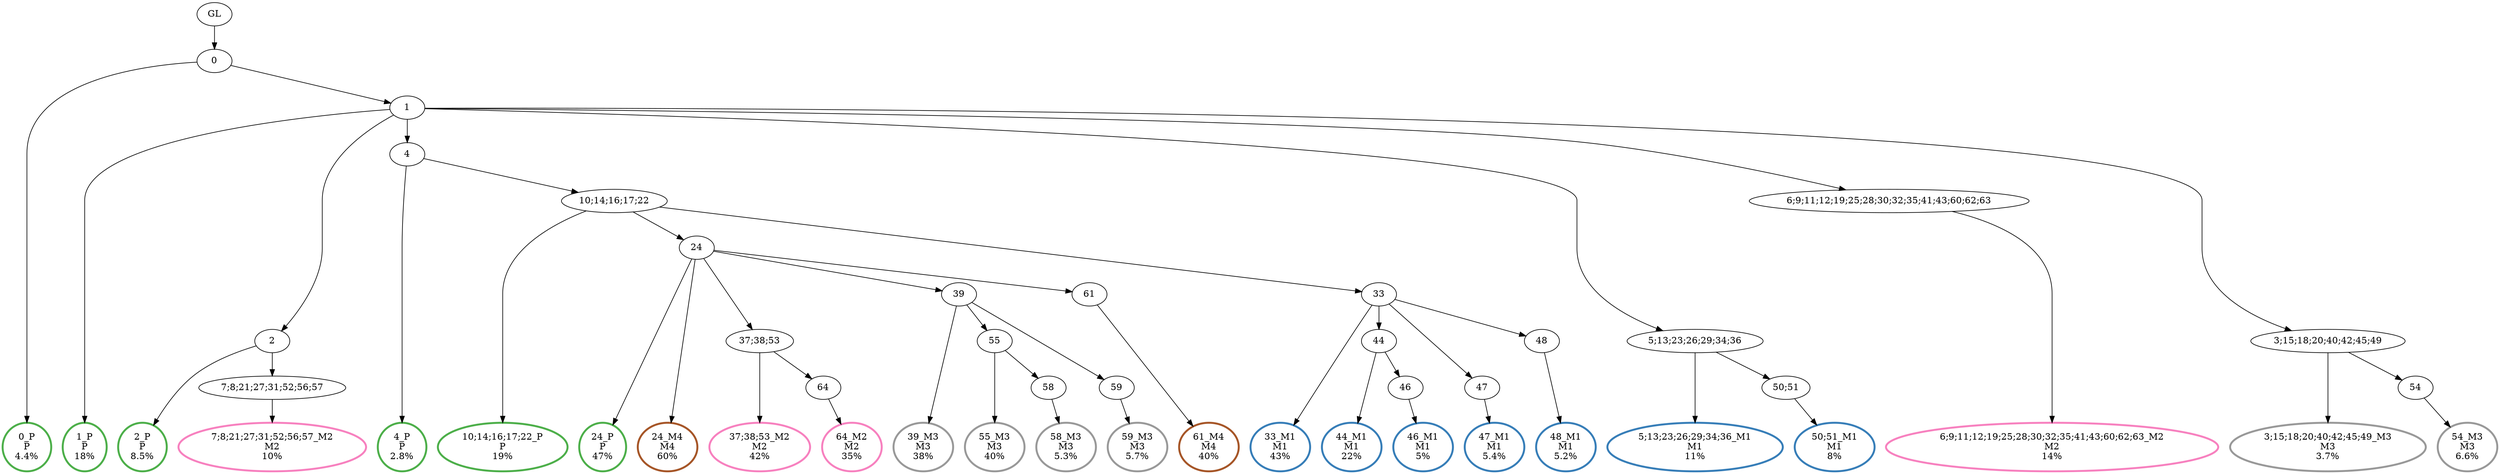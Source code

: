 digraph T {
	{
		rank=same
		47 [penwidth=3,colorscheme=set19,color=3,label="0_P\nP\n4.4%"]
		45 [penwidth=3,colorscheme=set19,color=3,label="1_P\nP\n18%"]
		43 [penwidth=3,colorscheme=set19,color=3,label="2_P\nP\n8.5%"]
		41 [penwidth=3,colorscheme=set19,color=3,label="4_P\nP\n2.8%"]
		39 [penwidth=3,colorscheme=set19,color=3,label="10;14;16;17;22_P\nP\n19%"]
		37 [penwidth=3,colorscheme=set19,color=3,label="24_P\nP\n47%"]
		35 [penwidth=3,colorscheme=set19,color=2,label="33_M1\nM1\n43%"]
		33 [penwidth=3,colorscheme=set19,color=2,label="44_M1\nM1\n22%"]
		31 [penwidth=3,colorscheme=set19,color=2,label="46_M1\nM1\n5%"]
		29 [penwidth=3,colorscheme=set19,color=2,label="47_M1\nM1\n5.4%"]
		27 [penwidth=3,colorscheme=set19,color=2,label="48_M1\nM1\n5.2%"]
		25 [penwidth=3,colorscheme=set19,color=2,label="5;13;23;26;29;34;36_M1\nM1\n11%"]
		23 [penwidth=3,colorscheme=set19,color=2,label="50;51_M1\nM1\n8%"]
		21 [penwidth=3,colorscheme=set19,color=8,label="7;8;21;27;31;52;56;57_M2\nM2\n10%"]
		19 [penwidth=3,colorscheme=set19,color=8,label="37;38;53_M2\nM2\n42%"]
		17 [penwidth=3,colorscheme=set19,color=8,label="64_M2\nM2\n35%"]
		15 [penwidth=3,colorscheme=set19,color=8,label="6;9;11;12;19;25;28;30;32;35;41;43;60;62;63_M2\nM2\n14%"]
		13 [penwidth=3,colorscheme=set19,color=9,label="3;15;18;20;40;42;45;49_M3\nM3\n3.7%"]
		11 [penwidth=3,colorscheme=set19,color=9,label="54_M3\nM3\n6.6%"]
		9 [penwidth=3,colorscheme=set19,color=9,label="39_M3\nM3\n38%"]
		7 [penwidth=3,colorscheme=set19,color=9,label="55_M3\nM3\n40%"]
		5 [penwidth=3,colorscheme=set19,color=9,label="58_M3\nM3\n5.3%"]
		3 [penwidth=3,colorscheme=set19,color=9,label="59_M3\nM3\n5.7%"]
		2 [penwidth=3,colorscheme=set19,color=7,label="24_M4\nM4\n60%"]
		0 [penwidth=3,colorscheme=set19,color=7,label="61_M4\nM4\n40%"]
	}
	49 [label="GL"]
	48 [label="0"]
	46 [label="1"]
	44 [label="2"]
	42 [label="4"]
	40 [label="10;14;16;17;22"]
	38 [label="24"]
	36 [label="33"]
	34 [label="44"]
	32 [label="46"]
	30 [label="47"]
	28 [label="48"]
	26 [label="5;13;23;26;29;34;36"]
	24 [label="50;51"]
	22 [label="7;8;21;27;31;52;56;57"]
	20 [label="37;38;53"]
	18 [label="64"]
	16 [label="6;9;11;12;19;25;28;30;32;35;41;43;60;62;63"]
	14 [label="3;15;18;20;40;42;45;49"]
	12 [label="54"]
	10 [label="39"]
	8 [label="55"]
	6 [label="58"]
	4 [label="59"]
	1 [label="61"]
	49 -> 48
	48 -> 47
	48 -> 46
	46 -> 45
	46 -> 44
	46 -> 42
	46 -> 26
	46 -> 16
	46 -> 14
	44 -> 43
	44 -> 22
	42 -> 41
	42 -> 40
	40 -> 39
	40 -> 38
	40 -> 36
	38 -> 37
	38 -> 20
	38 -> 10
	38 -> 2
	38 -> 1
	36 -> 35
	36 -> 34
	36 -> 30
	36 -> 28
	34 -> 33
	34 -> 32
	32 -> 31
	30 -> 29
	28 -> 27
	26 -> 25
	26 -> 24
	24 -> 23
	22 -> 21
	20 -> 19
	20 -> 18
	18 -> 17
	16 -> 15
	14 -> 13
	14 -> 12
	12 -> 11
	10 -> 9
	10 -> 8
	10 -> 4
	8 -> 7
	8 -> 6
	6 -> 5
	4 -> 3
	1 -> 0
}
